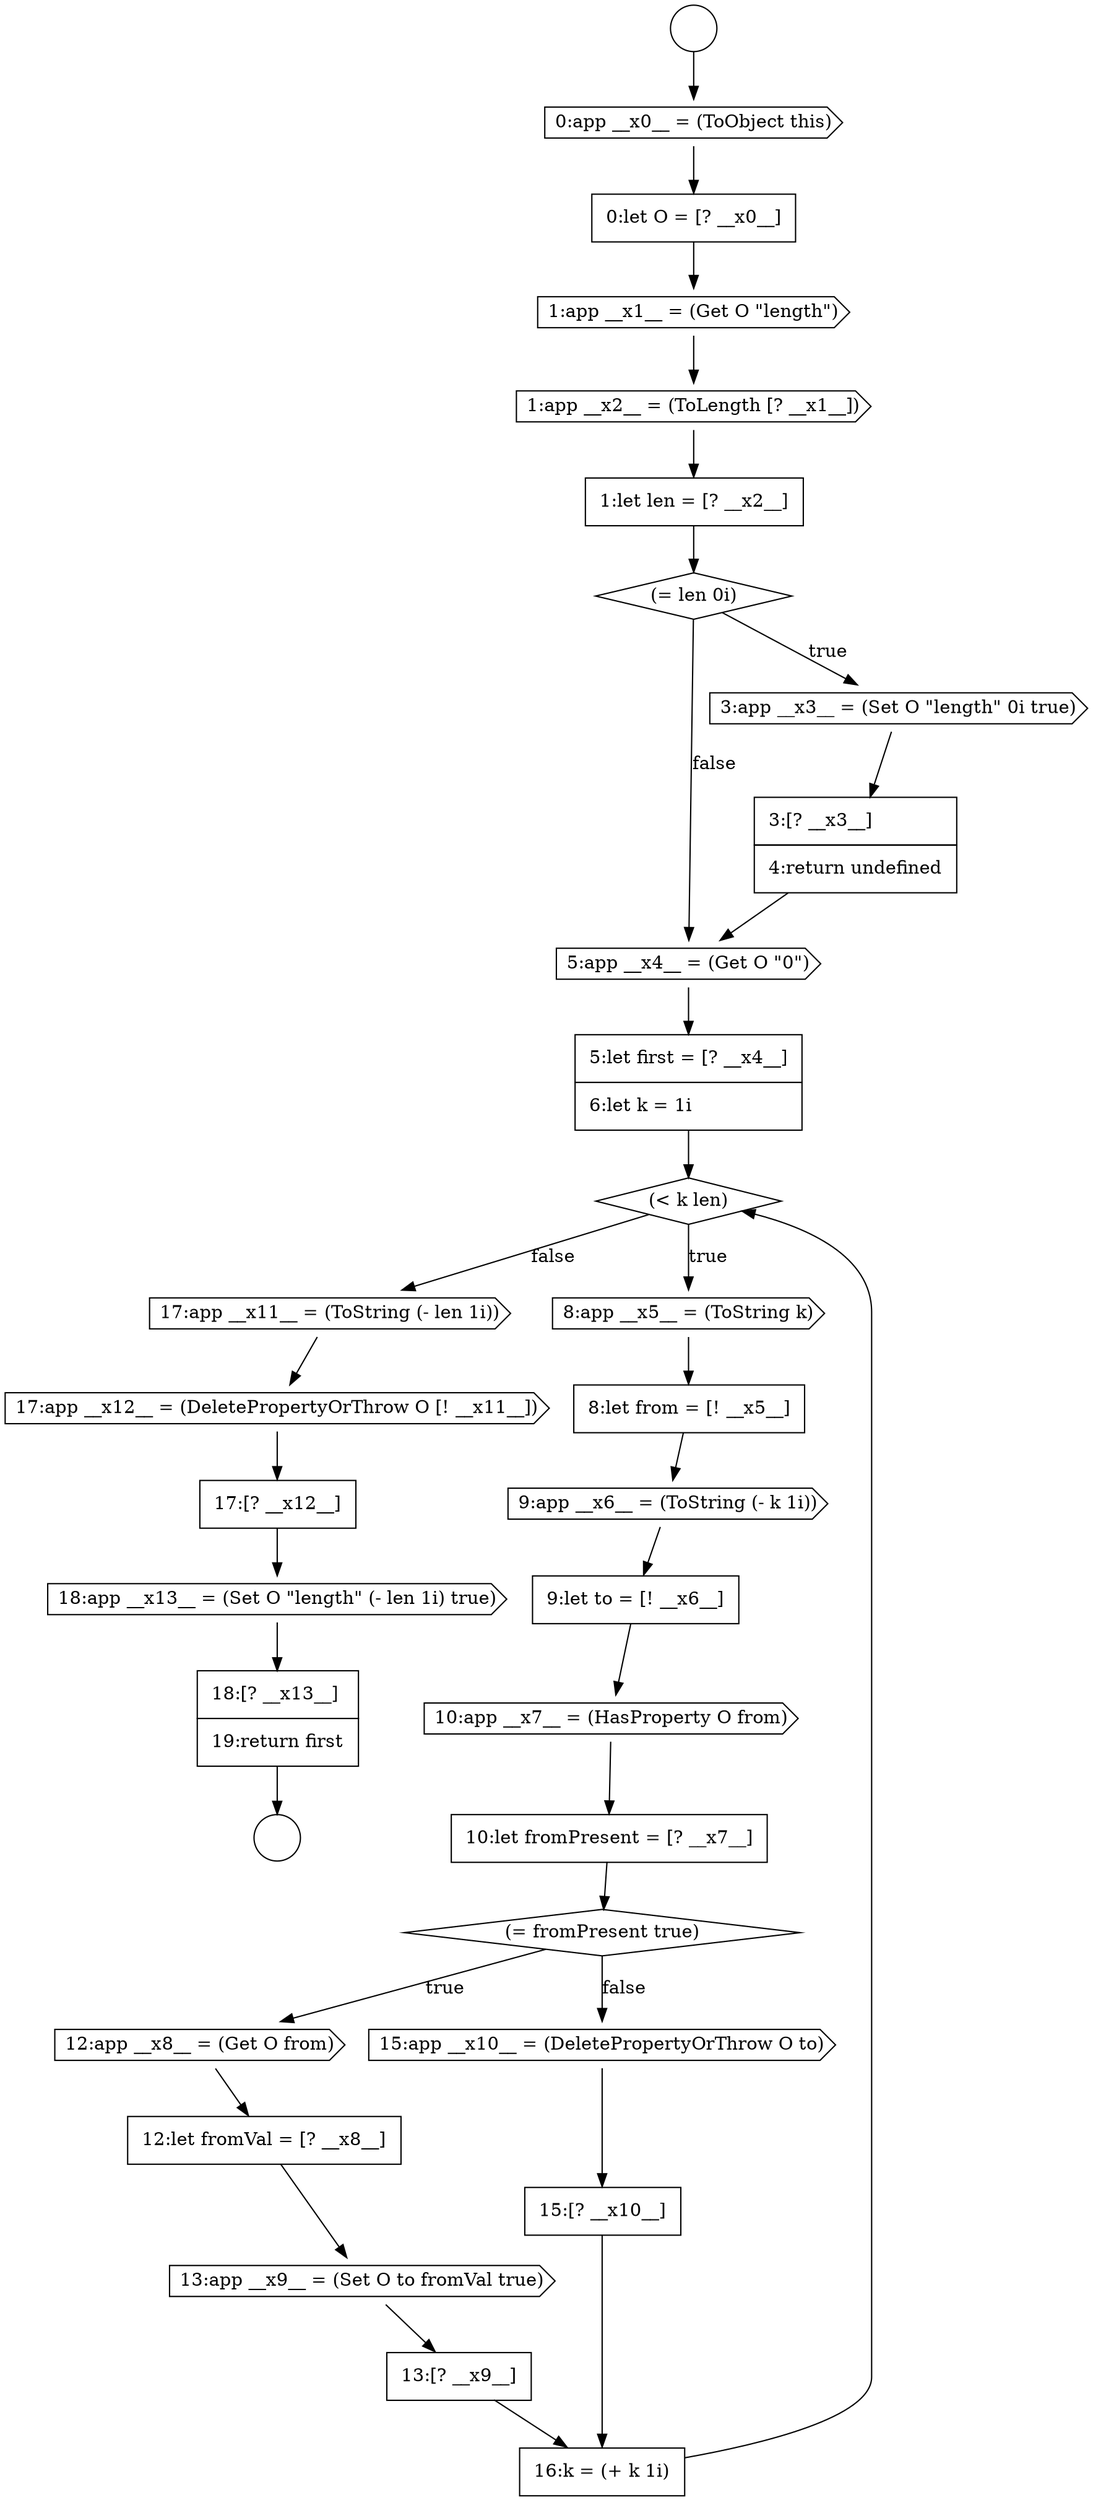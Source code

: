 digraph {
  node14333 [shape=circle label=" " color="black" fillcolor="white" style=filled]
  node14351 [shape=diamond, label=<<font color="black">(= fromPresent true)</font>> color="black" fillcolor="white" style=filled]
  node14334 [shape=cds, label=<<font color="black">0:app __x0__ = (ToObject this)</font>> color="black" fillcolor="white" style=filled]
  node14361 [shape=none, margin=0, label=<<font color="black">
    <table border="0" cellborder="1" cellspacing="0" cellpadding="10">
      <tr><td align="left">17:[? __x12__]</td></tr>
    </table>
  </font>> color="black" fillcolor="white" style=filled]
  node14342 [shape=cds, label=<<font color="black">5:app __x4__ = (Get O &quot;0&quot;)</font>> color="black" fillcolor="white" style=filled]
  node14357 [shape=none, margin=0, label=<<font color="black">
    <table border="0" cellborder="1" cellspacing="0" cellpadding="10">
      <tr><td align="left">15:[? __x10__]</td></tr>
    </table>
  </font>> color="black" fillcolor="white" style=filled]
  node14352 [shape=cds, label=<<font color="black">12:app __x8__ = (Get O from)</font>> color="black" fillcolor="white" style=filled]
  node14337 [shape=cds, label=<<font color="black">1:app __x2__ = (ToLength [? __x1__])</font>> color="black" fillcolor="white" style=filled]
  node14349 [shape=cds, label=<<font color="black">10:app __x7__ = (HasProperty O from)</font>> color="black" fillcolor="white" style=filled]
  node14336 [shape=cds, label=<<font color="black">1:app __x1__ = (Get O &quot;length&quot;)</font>> color="black" fillcolor="white" style=filled]
  node14356 [shape=cds, label=<<font color="black">15:app __x10__ = (DeletePropertyOrThrow O to)</font>> color="black" fillcolor="white" style=filled]
  node14359 [shape=cds, label=<<font color="black">17:app __x11__ = (ToString (- len 1i))</font>> color="black" fillcolor="white" style=filled]
  node14344 [shape=diamond, label=<<font color="black">(&lt; k len)</font>> color="black" fillcolor="white" style=filled]
  node14355 [shape=none, margin=0, label=<<font color="black">
    <table border="0" cellborder="1" cellspacing="0" cellpadding="10">
      <tr><td align="left">13:[? __x9__]</td></tr>
    </table>
  </font>> color="black" fillcolor="white" style=filled]
  node14343 [shape=none, margin=0, label=<<font color="black">
    <table border="0" cellborder="1" cellspacing="0" cellpadding="10">
      <tr><td align="left">5:let first = [? __x4__]</td></tr>
      <tr><td align="left">6:let k = 1i</td></tr>
    </table>
  </font>> color="black" fillcolor="white" style=filled]
  node14358 [shape=none, margin=0, label=<<font color="black">
    <table border="0" cellborder="1" cellspacing="0" cellpadding="10">
      <tr><td align="left">16:k = (+ k 1i)</td></tr>
    </table>
  </font>> color="black" fillcolor="white" style=filled]
  node14347 [shape=cds, label=<<font color="black">9:app __x6__ = (ToString (- k 1i))</font>> color="black" fillcolor="white" style=filled]
  node14354 [shape=cds, label=<<font color="black">13:app __x9__ = (Set O to fromVal true)</font>> color="black" fillcolor="white" style=filled]
  node14339 [shape=diamond, label=<<font color="black">(= len 0i)</font>> color="black" fillcolor="white" style=filled]
  node14346 [shape=none, margin=0, label=<<font color="black">
    <table border="0" cellborder="1" cellspacing="0" cellpadding="10">
      <tr><td align="left">8:let from = [! __x5__]</td></tr>
    </table>
  </font>> color="black" fillcolor="white" style=filled]
  node14363 [shape=none, margin=0, label=<<font color="black">
    <table border="0" cellborder="1" cellspacing="0" cellpadding="10">
      <tr><td align="left">18:[? __x13__]</td></tr>
      <tr><td align="left">19:return first</td></tr>
    </table>
  </font>> color="black" fillcolor="white" style=filled]
  node14338 [shape=none, margin=0, label=<<font color="black">
    <table border="0" cellborder="1" cellspacing="0" cellpadding="10">
      <tr><td align="left">1:let len = [? __x2__]</td></tr>
    </table>
  </font>> color="black" fillcolor="white" style=filled]
  node14353 [shape=none, margin=0, label=<<font color="black">
    <table border="0" cellborder="1" cellspacing="0" cellpadding="10">
      <tr><td align="left">12:let fromVal = [? __x8__]</td></tr>
    </table>
  </font>> color="black" fillcolor="white" style=filled]
  node14348 [shape=none, margin=0, label=<<font color="black">
    <table border="0" cellborder="1" cellspacing="0" cellpadding="10">
      <tr><td align="left">9:let to = [! __x6__]</td></tr>
    </table>
  </font>> color="black" fillcolor="white" style=filled]
  node14362 [shape=cds, label=<<font color="black">18:app __x13__ = (Set O &quot;length&quot; (- len 1i) true)</font>> color="black" fillcolor="white" style=filled]
  node14335 [shape=none, margin=0, label=<<font color="black">
    <table border="0" cellborder="1" cellspacing="0" cellpadding="10">
      <tr><td align="left">0:let O = [? __x0__]</td></tr>
    </table>
  </font>> color="black" fillcolor="white" style=filled]
  node14341 [shape=none, margin=0, label=<<font color="black">
    <table border="0" cellborder="1" cellspacing="0" cellpadding="10">
      <tr><td align="left">3:[? __x3__]</td></tr>
      <tr><td align="left">4:return undefined</td></tr>
    </table>
  </font>> color="black" fillcolor="white" style=filled]
  node14360 [shape=cds, label=<<font color="black">17:app __x12__ = (DeletePropertyOrThrow O [! __x11__])</font>> color="black" fillcolor="white" style=filled]
  node14332 [shape=circle label=" " color="black" fillcolor="white" style=filled]
  node14350 [shape=none, margin=0, label=<<font color="black">
    <table border="0" cellborder="1" cellspacing="0" cellpadding="10">
      <tr><td align="left">10:let fromPresent = [? __x7__]</td></tr>
    </table>
  </font>> color="black" fillcolor="white" style=filled]
  node14345 [shape=cds, label=<<font color="black">8:app __x5__ = (ToString k)</font>> color="black" fillcolor="white" style=filled]
  node14340 [shape=cds, label=<<font color="black">3:app __x3__ = (Set O &quot;length&quot; 0i true)</font>> color="black" fillcolor="white" style=filled]
  node14335 -> node14336 [ color="black"]
  node14363 -> node14333 [ color="black"]
  node14344 -> node14345 [label=<<font color="black">true</font>> color="black"]
  node14344 -> node14359 [label=<<font color="black">false</font>> color="black"]
  node14334 -> node14335 [ color="black"]
  node14345 -> node14346 [ color="black"]
  node14336 -> node14337 [ color="black"]
  node14355 -> node14358 [ color="black"]
  node14357 -> node14358 [ color="black"]
  node14337 -> node14338 [ color="black"]
  node14352 -> node14353 [ color="black"]
  node14343 -> node14344 [ color="black"]
  node14360 -> node14361 [ color="black"]
  node14339 -> node14340 [label=<<font color="black">true</font>> color="black"]
  node14339 -> node14342 [label=<<font color="black">false</font>> color="black"]
  node14347 -> node14348 [ color="black"]
  node14362 -> node14363 [ color="black"]
  node14350 -> node14351 [ color="black"]
  node14358 -> node14344 [ color="black"]
  node14340 -> node14341 [ color="black"]
  node14361 -> node14362 [ color="black"]
  node14351 -> node14352 [label=<<font color="black">true</font>> color="black"]
  node14351 -> node14356 [label=<<font color="black">false</font>> color="black"]
  node14342 -> node14343 [ color="black"]
  node14346 -> node14347 [ color="black"]
  node14349 -> node14350 [ color="black"]
  node14356 -> node14357 [ color="black"]
  node14353 -> node14354 [ color="black"]
  node14338 -> node14339 [ color="black"]
  node14332 -> node14334 [ color="black"]
  node14354 -> node14355 [ color="black"]
  node14348 -> node14349 [ color="black"]
  node14359 -> node14360 [ color="black"]
  node14341 -> node14342 [ color="black"]
}
